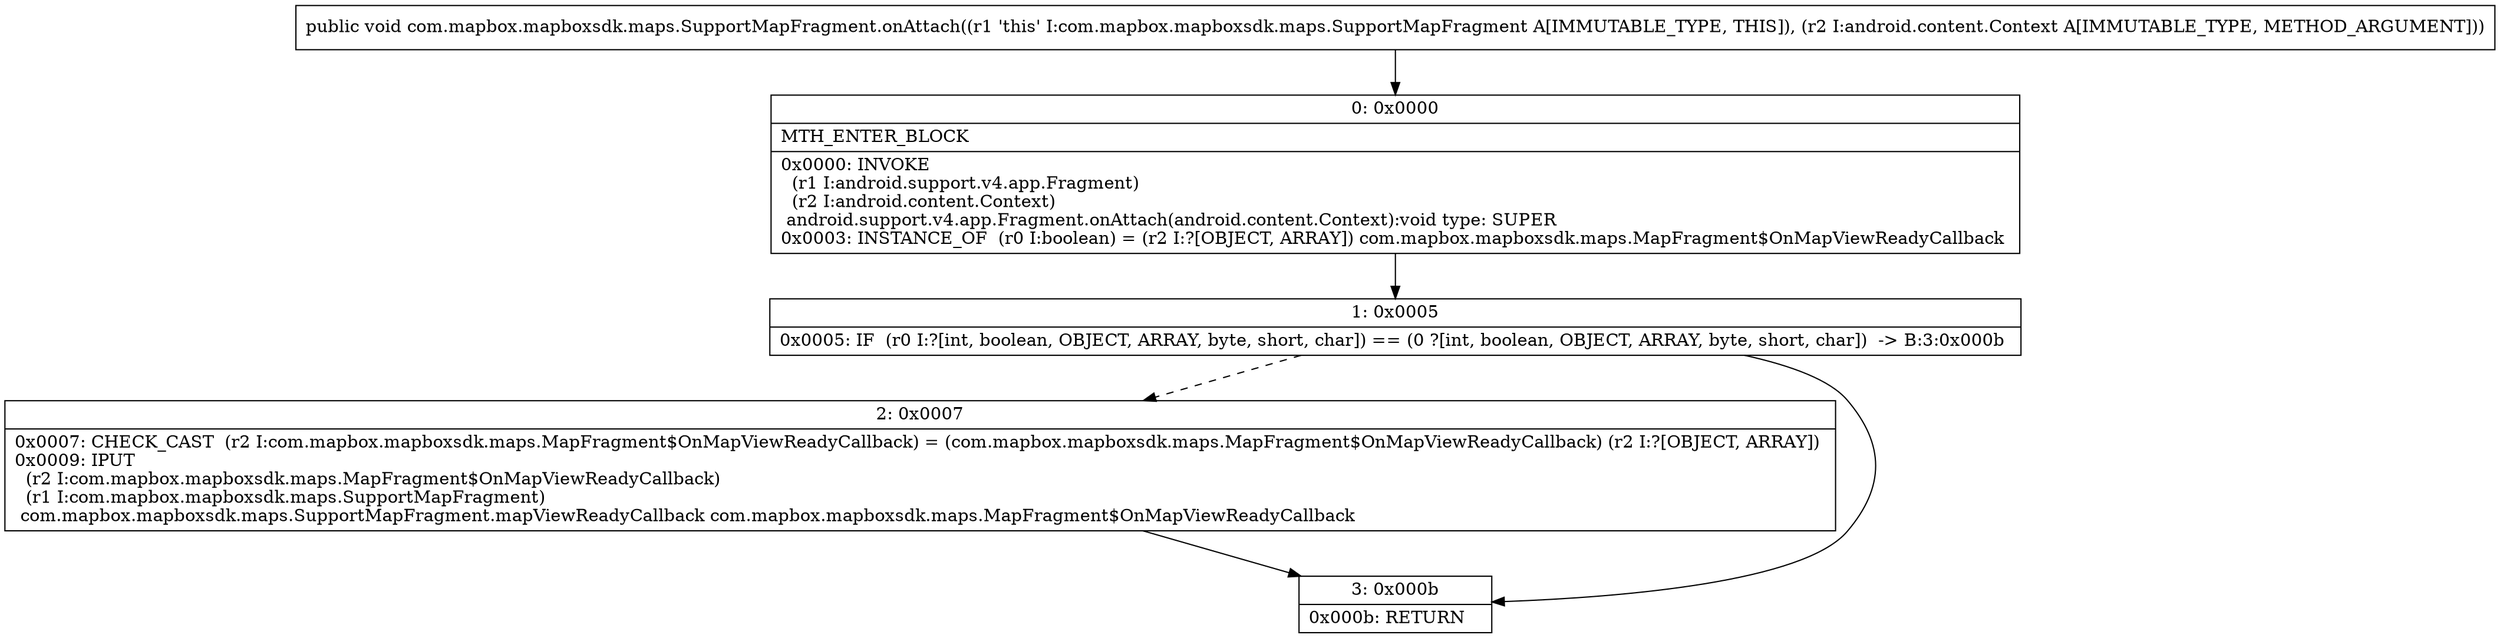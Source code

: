 digraph "CFG forcom.mapbox.mapboxsdk.maps.SupportMapFragment.onAttach(Landroid\/content\/Context;)V" {
Node_0 [shape=record,label="{0\:\ 0x0000|MTH_ENTER_BLOCK\l|0x0000: INVOKE  \l  (r1 I:android.support.v4.app.Fragment)\l  (r2 I:android.content.Context)\l android.support.v4.app.Fragment.onAttach(android.content.Context):void type: SUPER \l0x0003: INSTANCE_OF  (r0 I:boolean) = (r2 I:?[OBJECT, ARRAY]) com.mapbox.mapboxsdk.maps.MapFragment$OnMapViewReadyCallback \l}"];
Node_1 [shape=record,label="{1\:\ 0x0005|0x0005: IF  (r0 I:?[int, boolean, OBJECT, ARRAY, byte, short, char]) == (0 ?[int, boolean, OBJECT, ARRAY, byte, short, char])  \-\> B:3:0x000b \l}"];
Node_2 [shape=record,label="{2\:\ 0x0007|0x0007: CHECK_CAST  (r2 I:com.mapbox.mapboxsdk.maps.MapFragment$OnMapViewReadyCallback) = (com.mapbox.mapboxsdk.maps.MapFragment$OnMapViewReadyCallback) (r2 I:?[OBJECT, ARRAY]) \l0x0009: IPUT  \l  (r2 I:com.mapbox.mapboxsdk.maps.MapFragment$OnMapViewReadyCallback)\l  (r1 I:com.mapbox.mapboxsdk.maps.SupportMapFragment)\l com.mapbox.mapboxsdk.maps.SupportMapFragment.mapViewReadyCallback com.mapbox.mapboxsdk.maps.MapFragment$OnMapViewReadyCallback \l}"];
Node_3 [shape=record,label="{3\:\ 0x000b|0x000b: RETURN   \l}"];
MethodNode[shape=record,label="{public void com.mapbox.mapboxsdk.maps.SupportMapFragment.onAttach((r1 'this' I:com.mapbox.mapboxsdk.maps.SupportMapFragment A[IMMUTABLE_TYPE, THIS]), (r2 I:android.content.Context A[IMMUTABLE_TYPE, METHOD_ARGUMENT])) }"];
MethodNode -> Node_0;
Node_0 -> Node_1;
Node_1 -> Node_2[style=dashed];
Node_1 -> Node_3;
Node_2 -> Node_3;
}

